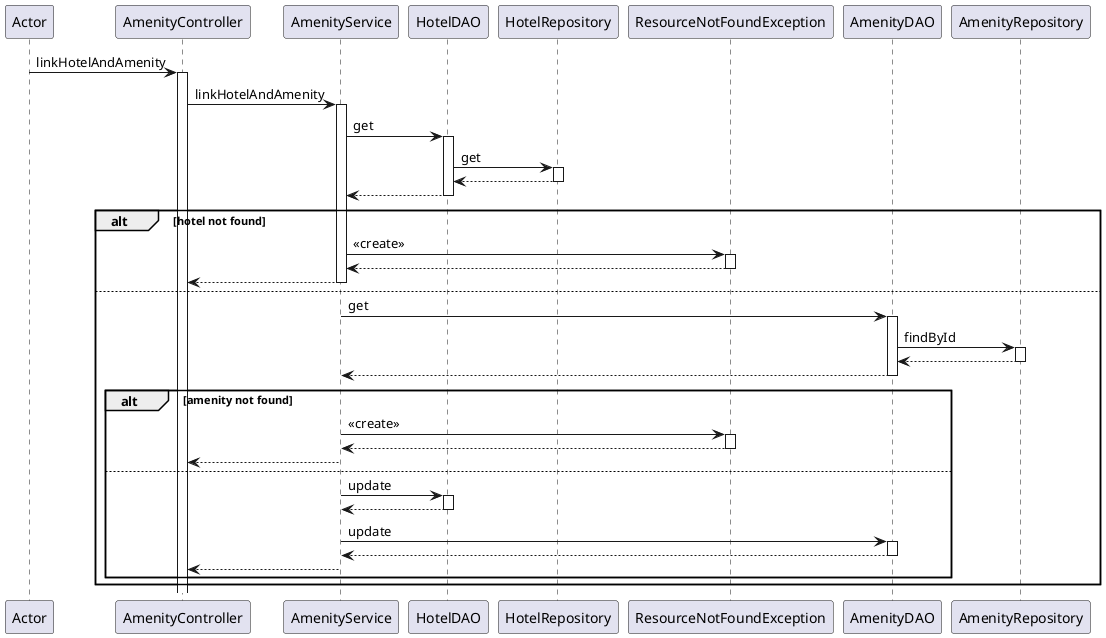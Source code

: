@startuml
participant Actor
Actor -> AmenityController: linkHotelAndAmenity
activate AmenityController
AmenityController-> AmenityService : linkHotelAndAmenity
activate AmenityService
AmenityService -> HotelDAO : get
activate HotelDAO
HotelDAO -> HotelRepository: get
activate HotelRepository
HotelRepository --> HotelDAO
deactivate HotelRepository
HotelDAO --> AmenityService
deactivate HotelDAO

alt hotel not found

AmenityService -> ResourceNotFoundException : <<create>>
activate ResourceNotFoundException
ResourceNotFoundException --> AmenityService
deactivate ResourceNotFoundException
AmenityService --> AmenityController
deactivate AmenityService

else 


AmenityService -> AmenityDAO : get
activate AmenityDAO
AmenityDAO -> AmenityRepository : findById
activate AmenityRepository
AmenityRepository --> AmenityDAO
deactivate AmenityRepository
AmenityDAO --> AmenityService
deactivate AmenityDAO

alt amenity not found

AmenityService -> ResourceNotFoundException : <<create>>
activate ResourceNotFoundException
ResourceNotFoundException --> AmenityService
deactivate ResourceNotFoundException
AmenityService --> AmenityController
deactivate AmenityService

else 

AmenityService -> HotelDAO : update
activate HotelDAO
HotelDAO --> AmenityService
deactivate HotelDAO
AmenityService -> AmenityDAO : update
activate AmenityDAO
AmenityDAO --> AmenityService
deactivate AmenityDAO
AmenityService --> AmenityController
deactivate AmenityService
end
end
@enduml